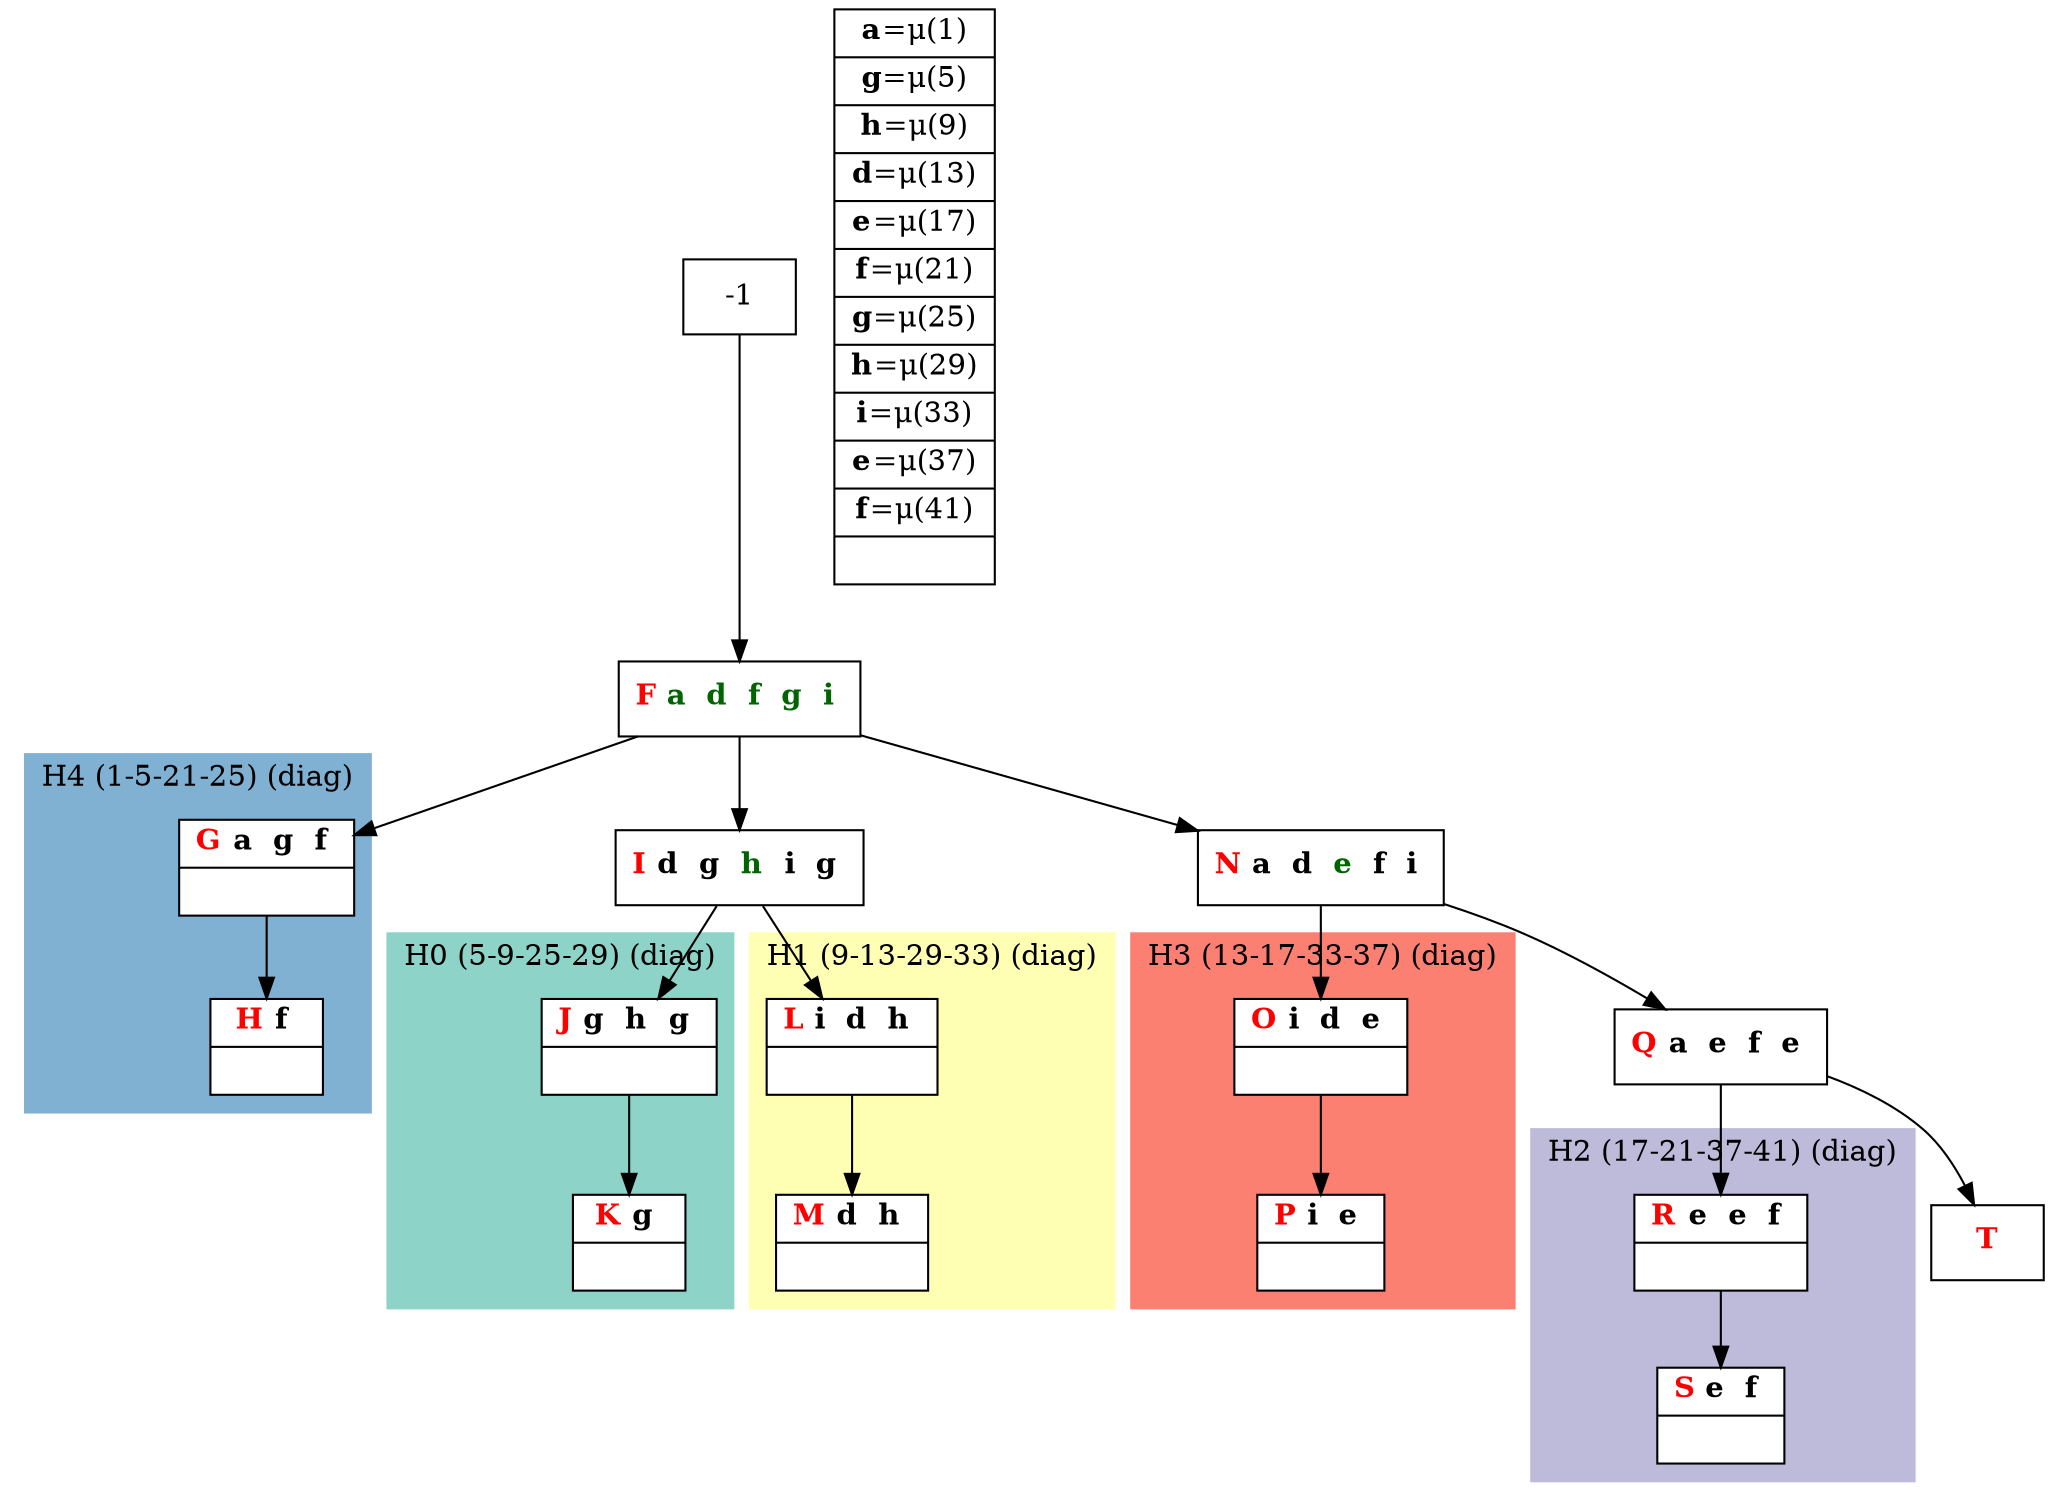 digraph G {
    node [shape=box];
    subgraph cluster0 {
        node [style=filled,fillcolor=white];
        labeljust="l";
        style=filled;
        color="#8DD3C7";
        H0_0 -> H0_5;
        label="H0 (5-9-25-29) (diag)";
    }
    subgraph cluster1 {
        node [style=filled,fillcolor=white];
        labeljust="l";
        style=filled;
        color="#FFFFB3";
        H1_0 -> H1_5;
        label="H1 (9-13-29-33) (diag)";
    }
    subgraph cluster2 {
        node [style=filled,fillcolor=white];
        labeljust="l";
        style=filled;
        color="#BEBADA";
        H2_0 -> H2_5;
        label="H2 (17-21-37-41) (diag)";
    }
    subgraph cluster3 {
        node [style=filled,fillcolor=white];
        labeljust="l";
        style=filled;
        color="#FB8072";
        H3_0 -> H3_5;
        label="H3 (13-17-33-37) (diag)";
    }
    subgraph cluster4 {
        node [style=filled,fillcolor=white];
        labeljust="l";
        style=filled;
        color="#80B1D3";
        H4_0 -> H4_5;
        label="H4 (1-5-21-25) (diag)";
    }
     1 [shape=record,label= <{  <FONT COLOR="RED"><b>F</b></FONT> <b><FONT COLOR="DARKGREEN">a </FONT></b> <b><FONT COLOR="DARKGREEN">d </FONT></b> <b><FONT COLOR="DARKGREEN">f </FONT></b> <b><FONT COLOR="DARKGREEN">g </FONT></b> <b><FONT COLOR="DARKGREEN">i </FONT></b>}> ];
     -1  ->  1;
     H4_0 [shape=record,label= <{  <FONT COLOR="RED"><b>G</b></FONT> <b>a </b> <b>g </b> <b>f </b>| }> ];
     1  ->  H4_0;
     H4_5 [shape=record,label= <{  <FONT COLOR="RED"><b>H</b></FONT> <b>f </b>| }> ];
     8 [shape=record,label= <{  <FONT COLOR="RED"><b>I</b></FONT> <b>d </b> <b>g </b> <b><FONT COLOR="DARKGREEN">h </FONT></b> <b>i </b> <b>g </b>}> ];
     1  ->  8;
     H0_0 [shape=record,label= <{  <FONT COLOR="RED"><b>J</b></FONT> <b>g </b> <b>h </b> <b>g </b>| }> ];
     8  ->  H0_0;
     H0_5 [shape=record,label= <{  <FONT COLOR="RED"><b>K</b></FONT> <b>g </b>| }> ];
     H1_0 [shape=record,label= <{  <FONT COLOR="RED"><b>L</b></FONT> <b>i </b> <b>d </b> <b>h </b>| }> ];
     8  ->  H1_0;
     H1_5 [shape=record,label= <{  <FONT COLOR="RED"><b>M</b></FONT> <b>d </b> <b>h </b>| }> ];
     21 [shape=record,label= <{  <FONT COLOR="RED"><b>N</b></FONT> <b>a </b> <b>d </b> <b><FONT COLOR="DARKGREEN">e </FONT></b> <b>f </b> <b>i </b>}> ];
     1  ->  21;
     H3_0 [shape=record,label= <{  <FONT COLOR="RED"><b>O</b></FONT> <b>i </b> <b>d </b> <b>e </b>| }> ];
     21  ->  H3_0;
     H3_5 [shape=record,label= <{  <FONT COLOR="RED"><b>P</b></FONT> <b>i </b> <b>e </b>| }> ];
     30 [shape=record,label= <{  <FONT COLOR="RED"><b>Q</b></FONT> <b>a </b> <b>e </b> <b>f </b> <b>e </b>}> ];
     21  ->  30;
     H2_0 [shape=record,label= <{  <FONT COLOR="RED"><b>R</b></FONT> <b>e </b> <b>e </b> <b>f </b>| }> ];
     30  ->  H2_0;
     H2_5 [shape=record,label= <{  <FONT COLOR="RED"><b>S</b></FONT> <b>e </b> <b>f </b>| }> ];
     _1 [shape=record,label= <{  <FONT COLOR="RED"><b>T</b></FONT>}> ];
     30  ->  _1;
    labels [shape=record,label= <{<b>a</b>=&#956;(1) | <b>g</b>=&#956;(5) | <b>h</b>=&#956;(9) | <b>d</b>=&#956;(13) | <b>e</b>=&#956;(17) | <b>f</b>=&#956;(21) | <b>g</b>=&#956;(25) | <b>h</b>=&#956;(29) | <b>i</b>=&#956;(33) | <b>e</b>=&#956;(37) | <b>f</b>=&#956;(41) | }> ];
}
